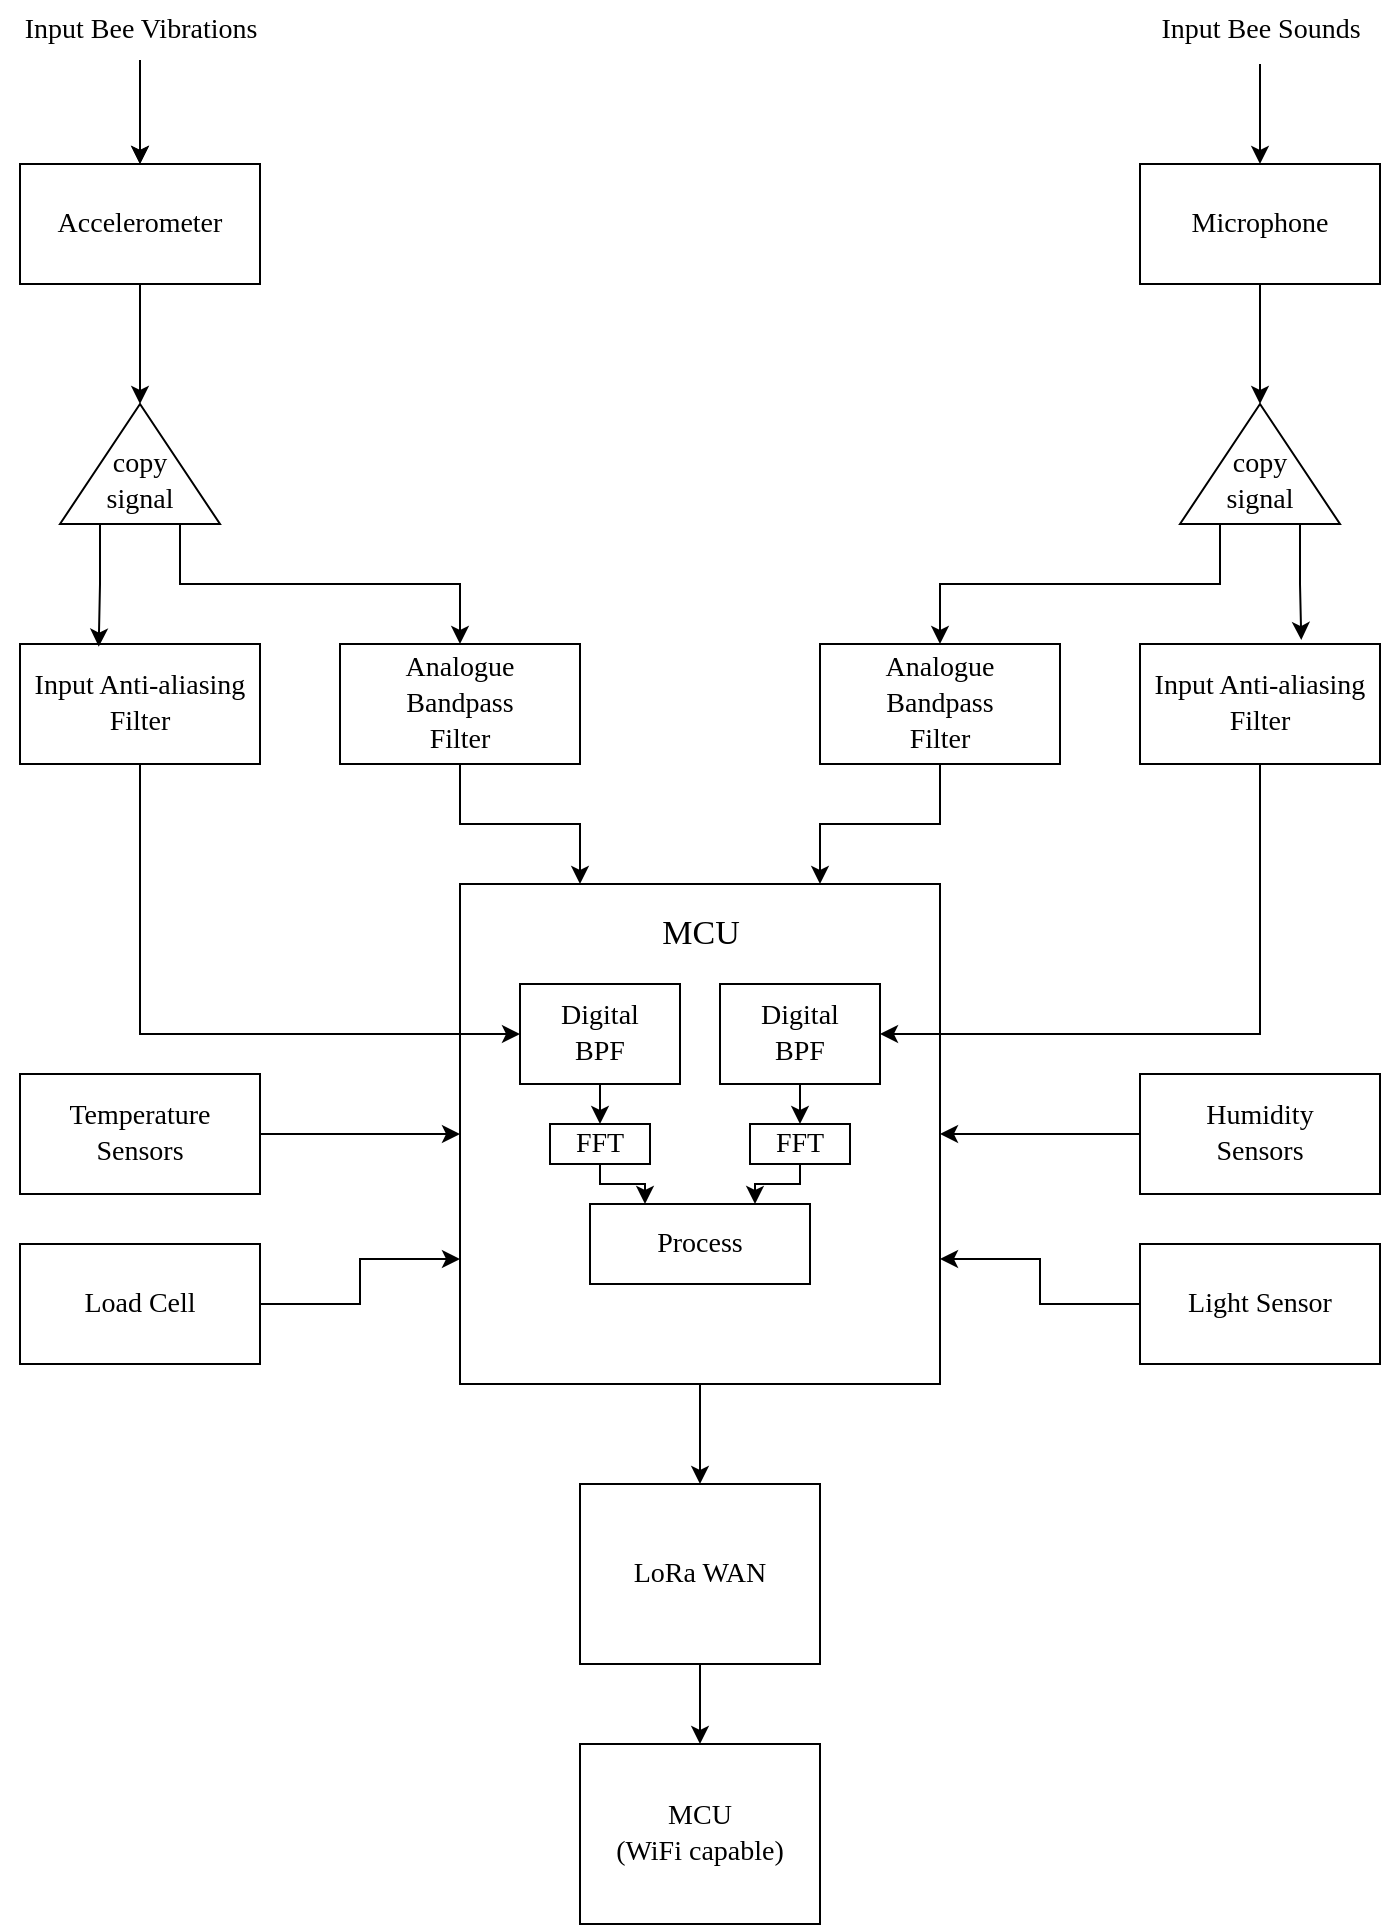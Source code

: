 <mxfile version="24.8.3">
  <diagram name="Page-1" id="J5Gu24UwoeY6La4aaxYZ">
    <mxGraphModel dx="2066" dy="1149" grid="1" gridSize="10" guides="1" tooltips="1" connect="1" arrows="1" fold="1" page="1" pageScale="1" pageWidth="827" pageHeight="1169" math="0" shadow="0">
      <root>
        <mxCell id="0" />
        <mxCell id="1" parent="0" />
        <mxCell id="m8KTcozJZx5YmvmLpE-X-16" style="edgeStyle=orthogonalEdgeStyle;rounded=0;orthogonalLoop=1;jettySize=auto;html=1;exitX=0.5;exitY=1;exitDx=0;exitDy=0;entryX=1;entryY=0.5;entryDx=0;entryDy=0;" edge="1" parent="1" source="m8KTcozJZx5YmvmLpE-X-2" target="m8KTcozJZx5YmvmLpE-X-4">
          <mxGeometry relative="1" as="geometry" />
        </mxCell>
        <mxCell id="m8KTcozJZx5YmvmLpE-X-2" value="&lt;font style=&quot;font-size: 14px;&quot; face=&quot;Times New Roman&quot;&gt;Accelerometer&lt;/font&gt;" style="whiteSpace=wrap;html=1;" vertex="1" parent="1">
          <mxGeometry x="80" y="160" width="120" height="60" as="geometry" />
        </mxCell>
        <mxCell id="m8KTcozJZx5YmvmLpE-X-17" style="edgeStyle=orthogonalEdgeStyle;rounded=0;orthogonalLoop=1;jettySize=auto;html=1;exitX=0.5;exitY=1;exitDx=0;exitDy=0;entryX=1;entryY=0.5;entryDx=0;entryDy=0;" edge="1" parent="1" source="m8KTcozJZx5YmvmLpE-X-3" target="m8KTcozJZx5YmvmLpE-X-5">
          <mxGeometry relative="1" as="geometry" />
        </mxCell>
        <mxCell id="m8KTcozJZx5YmvmLpE-X-3" value="&lt;font style=&quot;font-size: 14px;&quot; face=&quot;Times New Roman&quot;&gt;Microphone&lt;/font&gt;" style="whiteSpace=wrap;html=1;" vertex="1" parent="1">
          <mxGeometry x="640" y="160" width="120" height="60" as="geometry" />
        </mxCell>
        <mxCell id="m8KTcozJZx5YmvmLpE-X-21" style="edgeStyle=orthogonalEdgeStyle;rounded=0;orthogonalLoop=1;jettySize=auto;html=1;exitX=0;exitY=0.75;exitDx=0;exitDy=0;entryX=0.5;entryY=0;entryDx=0;entryDy=0;" edge="1" parent="1" source="m8KTcozJZx5YmvmLpE-X-4" target="m8KTcozJZx5YmvmLpE-X-9">
          <mxGeometry relative="1" as="geometry" />
        </mxCell>
        <mxCell id="m8KTcozJZx5YmvmLpE-X-4" value="&lt;div style=&quot;font-size: 14px;&quot;&gt;&lt;font style=&quot;font-size: 14px;&quot; face=&quot;Times New Roman&quot;&gt;&lt;br&gt;&lt;/font&gt;&lt;/div&gt;&lt;font style=&quot;font-size: 14px;&quot; face=&quot;jL03fJ3ng_61RlQcbXrk&quot;&gt;copy&lt;/font&gt;&lt;div style=&quot;font-size: 14px;&quot;&gt;&lt;font style=&quot;font-size: 14px;&quot; face=&quot;jL03fJ3ng_61RlQcbXrk&quot;&gt;signal&lt;/font&gt;&lt;/div&gt;" style="triangle;whiteSpace=wrap;html=1;direction=north;" vertex="1" parent="1">
          <mxGeometry x="100" y="280" width="80" height="60" as="geometry" />
        </mxCell>
        <mxCell id="m8KTcozJZx5YmvmLpE-X-19" style="edgeStyle=orthogonalEdgeStyle;rounded=0;orthogonalLoop=1;jettySize=auto;html=1;exitX=0;exitY=0.25;exitDx=0;exitDy=0;entryX=0.5;entryY=0;entryDx=0;entryDy=0;" edge="1" parent="1" source="m8KTcozJZx5YmvmLpE-X-5" target="m8KTcozJZx5YmvmLpE-X-10">
          <mxGeometry relative="1" as="geometry">
            <mxPoint x="680" y="360" as="targetPoint" />
          </mxGeometry>
        </mxCell>
        <mxCell id="m8KTcozJZx5YmvmLpE-X-5" value="&lt;div style=&quot;font-size: 14px;&quot;&gt;&lt;font style=&quot;font-size: 14px;&quot; face=&quot;Times New Roman&quot;&gt;&lt;br&gt;&lt;/font&gt;&lt;/div&gt;&lt;font style=&quot;font-size: 14px;&quot; face=&quot;XyUmuy1aIp9oYJ9tW8Yz&quot;&gt;copy&lt;/font&gt;&lt;div style=&quot;font-size: 14px;&quot;&gt;&lt;font style=&quot;font-size: 14px;&quot; face=&quot;XyUmuy1aIp9oYJ9tW8Yz&quot;&gt;signal&lt;/font&gt;&lt;/div&gt;" style="triangle;whiteSpace=wrap;html=1;direction=north;" vertex="1" parent="1">
          <mxGeometry x="660" y="280" width="80" height="60" as="geometry" />
        </mxCell>
        <mxCell id="m8KTcozJZx5YmvmLpE-X-6" value="&lt;font style=&quot;font-size: 14px;&quot; face=&quot;Times New Roman&quot;&gt;Input Anti-aliasing&lt;/font&gt;&lt;div style=&quot;font-size: 14px;&quot;&gt;&lt;font style=&quot;font-size: 14px;&quot; face=&quot;lTDGk1eCLMmDKs5mCiXz&quot;&gt;Filter&lt;/font&gt;&lt;/div&gt;" style="whiteSpace=wrap;html=1;" vertex="1" parent="1">
          <mxGeometry x="80" y="400" width="120" height="60" as="geometry" />
        </mxCell>
        <mxCell id="m8KTcozJZx5YmvmLpE-X-7" value="&lt;font style=&quot;font-size: 14px;&quot; face=&quot;Times New Roman&quot;&gt;Input Anti-aliasing&lt;/font&gt;&lt;div style=&quot;font-size: 14px;&quot;&gt;&lt;font face=&quot;lTDGk1eCLMmDKs5mCiXz&quot;&gt;Filter&lt;/font&gt;&lt;/div&gt;" style="whiteSpace=wrap;html=1;" vertex="1" parent="1">
          <mxGeometry x="640" y="400" width="120" height="60" as="geometry" />
        </mxCell>
        <mxCell id="m8KTcozJZx5YmvmLpE-X-55" style="edgeStyle=orthogonalEdgeStyle;rounded=0;orthogonalLoop=1;jettySize=auto;html=1;exitX=0.5;exitY=1;exitDx=0;exitDy=0;entryX=0.5;entryY=0;entryDx=0;entryDy=0;" edge="1" parent="1" source="m8KTcozJZx5YmvmLpE-X-8" target="m8KTcozJZx5YmvmLpE-X-53">
          <mxGeometry relative="1" as="geometry" />
        </mxCell>
        <mxCell id="m8KTcozJZx5YmvmLpE-X-8" value="" style="whiteSpace=wrap;html=1;" vertex="1" parent="1">
          <mxGeometry x="300" y="520" width="240" height="250" as="geometry" />
        </mxCell>
        <mxCell id="m8KTcozJZx5YmvmLpE-X-43" style="edgeStyle=orthogonalEdgeStyle;rounded=0;orthogonalLoop=1;jettySize=auto;html=1;exitX=0.5;exitY=1;exitDx=0;exitDy=0;entryX=0.25;entryY=0;entryDx=0;entryDy=0;" edge="1" parent="1" source="m8KTcozJZx5YmvmLpE-X-9" target="m8KTcozJZx5YmvmLpE-X-8">
          <mxGeometry relative="1" as="geometry" />
        </mxCell>
        <mxCell id="m8KTcozJZx5YmvmLpE-X-9" value="&lt;font style=&quot;font-size: 14px;&quot; face=&quot;Times New Roman&quot;&gt;Analogue&lt;/font&gt;&lt;div style=&quot;font-size: 14px;&quot;&gt;&lt;font face=&quot;Times New Roman&quot;&gt;Bandpass&lt;/font&gt;&lt;/div&gt;&lt;div style=&quot;font-size: 14px;&quot;&gt;&lt;font face=&quot;Times New Roman&quot;&gt;Filter&lt;/font&gt;&lt;/div&gt;" style="whiteSpace=wrap;html=1;" vertex="1" parent="1">
          <mxGeometry x="240" y="400" width="120" height="60" as="geometry" />
        </mxCell>
        <mxCell id="m8KTcozJZx5YmvmLpE-X-44" style="edgeStyle=orthogonalEdgeStyle;rounded=0;orthogonalLoop=1;jettySize=auto;html=1;exitX=0.5;exitY=1;exitDx=0;exitDy=0;entryX=0.75;entryY=0;entryDx=0;entryDy=0;" edge="1" parent="1" source="m8KTcozJZx5YmvmLpE-X-10" target="m8KTcozJZx5YmvmLpE-X-8">
          <mxGeometry relative="1" as="geometry" />
        </mxCell>
        <mxCell id="m8KTcozJZx5YmvmLpE-X-10" value="&lt;font style=&quot;font-size: 14px;&quot; face=&quot;Times New Roman&quot;&gt;Analogue&lt;/font&gt;&lt;div style=&quot;font-size: 14px;&quot;&gt;&lt;font style=&quot;font-size: 14px;&quot; face=&quot;Times New Roman&quot;&gt;Bandpass&lt;/font&gt;&lt;/div&gt;&lt;div style=&quot;font-size: 14px;&quot;&gt;&lt;font style=&quot;font-size: 14px;&quot; face=&quot;Times New Roman&quot;&gt;Filter&lt;/font&gt;&lt;/div&gt;" style="whiteSpace=wrap;html=1;" vertex="1" parent="1">
          <mxGeometry x="480" y="400" width="120" height="60" as="geometry" />
        </mxCell>
        <mxCell id="m8KTcozJZx5YmvmLpE-X-14" value="" style="edgeStyle=orthogonalEdgeStyle;rounded=0;orthogonalLoop=1;jettySize=auto;html=1;" edge="1" parent="1" source="m8KTcozJZx5YmvmLpE-X-11" target="m8KTcozJZx5YmvmLpE-X-2">
          <mxGeometry relative="1" as="geometry" />
        </mxCell>
        <mxCell id="m8KTcozJZx5YmvmLpE-X-11" value="&lt;font style=&quot;font-size: 14px;&quot; face=&quot;Times New Roman&quot;&gt;Input Bee Vibrations&lt;/font&gt;" style="text;html=1;align=center;verticalAlign=middle;resizable=0;points=[];autosize=1;strokeColor=none;fillColor=none;" vertex="1" parent="1">
          <mxGeometry x="70" y="78" width="140" height="30" as="geometry" />
        </mxCell>
        <mxCell id="m8KTcozJZx5YmvmLpE-X-12" value="&lt;font style=&quot;font-size: 14px;&quot; face=&quot;Times New Roman&quot;&gt;Input Bee Sounds&lt;/font&gt;" style="text;html=1;align=center;verticalAlign=middle;resizable=0;points=[];autosize=1;strokeColor=none;fillColor=none;" vertex="1" parent="1">
          <mxGeometry x="640" y="78" width="120" height="30" as="geometry" />
        </mxCell>
        <mxCell id="m8KTcozJZx5YmvmLpE-X-13" value="" style="endArrow=classic;html=1;rounded=0;entryX=0.5;entryY=0;entryDx=0;entryDy=0;" edge="1" parent="1" target="m8KTcozJZx5YmvmLpE-X-2">
          <mxGeometry width="50" height="50" relative="1" as="geometry">
            <mxPoint x="140" y="120" as="sourcePoint" />
            <mxPoint x="560" y="560" as="targetPoint" />
          </mxGeometry>
        </mxCell>
        <mxCell id="m8KTcozJZx5YmvmLpE-X-15" value="" style="endArrow=classic;html=1;rounded=0;entryX=0.5;entryY=0;entryDx=0;entryDy=0;exitX=0.5;exitY=1.067;exitDx=0;exitDy=0;exitPerimeter=0;" edge="1" parent="1" source="m8KTcozJZx5YmvmLpE-X-12" target="m8KTcozJZx5YmvmLpE-X-3">
          <mxGeometry width="50" height="50" relative="1" as="geometry">
            <mxPoint x="510" y="610" as="sourcePoint" />
            <mxPoint x="560" y="560" as="targetPoint" />
          </mxGeometry>
        </mxCell>
        <mxCell id="m8KTcozJZx5YmvmLpE-X-18" style="edgeStyle=orthogonalEdgeStyle;rounded=0;orthogonalLoop=1;jettySize=auto;html=1;exitX=0;exitY=0.75;exitDx=0;exitDy=0;entryX=0.672;entryY=-0.033;entryDx=0;entryDy=0;entryPerimeter=0;" edge="1" parent="1" source="m8KTcozJZx5YmvmLpE-X-5" target="m8KTcozJZx5YmvmLpE-X-7">
          <mxGeometry relative="1" as="geometry" />
        </mxCell>
        <mxCell id="m8KTcozJZx5YmvmLpE-X-20" style="edgeStyle=orthogonalEdgeStyle;rounded=0;orthogonalLoop=1;jettySize=auto;html=1;exitX=0;exitY=0.25;exitDx=0;exitDy=0;entryX=0.328;entryY=0.022;entryDx=0;entryDy=0;entryPerimeter=0;" edge="1" parent="1" source="m8KTcozJZx5YmvmLpE-X-4" target="m8KTcozJZx5YmvmLpE-X-6">
          <mxGeometry relative="1" as="geometry" />
        </mxCell>
        <mxCell id="m8KTcozJZx5YmvmLpE-X-36" style="edgeStyle=orthogonalEdgeStyle;rounded=0;orthogonalLoop=1;jettySize=auto;html=1;exitX=0.5;exitY=1;exitDx=0;exitDy=0;entryX=0.5;entryY=0;entryDx=0;entryDy=0;" edge="1" parent="1" source="m8KTcozJZx5YmvmLpE-X-22" target="m8KTcozJZx5YmvmLpE-X-24">
          <mxGeometry relative="1" as="geometry" />
        </mxCell>
        <mxCell id="m8KTcozJZx5YmvmLpE-X-22" value="&lt;font style=&quot;font-size: 14px;&quot; face=&quot;Times New Roman&quot;&gt;Digital&lt;/font&gt;&lt;div style=&quot;font-size: 14px;&quot;&gt;&lt;font style=&quot;font-size: 14px;&quot; face=&quot;cwAcvNJ4TQ48M1AqgvH9&quot;&gt;BPF&lt;/font&gt;&lt;/div&gt;" style="whiteSpace=wrap;html=1;" vertex="1" parent="1">
          <mxGeometry x="330" y="570" width="80" height="50" as="geometry" />
        </mxCell>
        <mxCell id="m8KTcozJZx5YmvmLpE-X-37" style="edgeStyle=orthogonalEdgeStyle;rounded=0;orthogonalLoop=1;jettySize=auto;html=1;exitX=0.5;exitY=1;exitDx=0;exitDy=0;entryX=0.5;entryY=0;entryDx=0;entryDy=0;" edge="1" parent="1" source="m8KTcozJZx5YmvmLpE-X-23" target="m8KTcozJZx5YmvmLpE-X-25">
          <mxGeometry relative="1" as="geometry" />
        </mxCell>
        <mxCell id="m8KTcozJZx5YmvmLpE-X-23" value="&lt;font style=&quot;font-size: 14px;&quot; face=&quot;Times New Roman&quot;&gt;Digital&lt;/font&gt;&lt;div style=&quot;font-size: 14px;&quot;&gt;&lt;font style=&quot;font-size: 14px;&quot; face=&quot;dWgHkMYXXi90JTZZvwNM&quot;&gt;BPF&lt;/font&gt;&lt;/div&gt;" style="whiteSpace=wrap;html=1;" vertex="1" parent="1">
          <mxGeometry x="430" y="570" width="80" height="50" as="geometry" />
        </mxCell>
        <mxCell id="m8KTcozJZx5YmvmLpE-X-46" style="edgeStyle=orthogonalEdgeStyle;rounded=0;orthogonalLoop=1;jettySize=auto;html=1;exitX=0.5;exitY=1;exitDx=0;exitDy=0;entryX=0.25;entryY=0;entryDx=0;entryDy=0;" edge="1" parent="1" source="m8KTcozJZx5YmvmLpE-X-24" target="m8KTcozJZx5YmvmLpE-X-27">
          <mxGeometry relative="1" as="geometry">
            <Array as="points">
              <mxPoint x="370" y="670" />
              <mxPoint x="393" y="670" />
            </Array>
          </mxGeometry>
        </mxCell>
        <mxCell id="m8KTcozJZx5YmvmLpE-X-24" value="&lt;font style=&quot;font-size: 14px;&quot; face=&quot;Times New Roman&quot;&gt;FFT&lt;/font&gt;" style="whiteSpace=wrap;html=1;" vertex="1" parent="1">
          <mxGeometry x="345" y="640" width="50" height="20" as="geometry" />
        </mxCell>
        <mxCell id="m8KTcozJZx5YmvmLpE-X-47" style="edgeStyle=orthogonalEdgeStyle;rounded=0;orthogonalLoop=1;jettySize=auto;html=1;exitX=0.5;exitY=1;exitDx=0;exitDy=0;entryX=0.75;entryY=0;entryDx=0;entryDy=0;" edge="1" parent="1" source="m8KTcozJZx5YmvmLpE-X-25" target="m8KTcozJZx5YmvmLpE-X-27">
          <mxGeometry relative="1" as="geometry">
            <Array as="points">
              <mxPoint x="470" y="670" />
              <mxPoint x="448" y="670" />
            </Array>
          </mxGeometry>
        </mxCell>
        <mxCell id="m8KTcozJZx5YmvmLpE-X-25" value="&lt;font style=&quot;font-size: 14px;&quot; face=&quot;Times New Roman&quot;&gt;FFT&lt;/font&gt;" style="whiteSpace=wrap;html=1;" vertex="1" parent="1">
          <mxGeometry x="445" y="640" width="50" height="20" as="geometry" />
        </mxCell>
        <mxCell id="m8KTcozJZx5YmvmLpE-X-27" value="&lt;font style=&quot;font-size: 14px;&quot; face=&quot;Times New Roman&quot;&gt;Process&lt;/font&gt;" style="whiteSpace=wrap;html=1;" vertex="1" parent="1">
          <mxGeometry x="365" y="680" width="110" height="40" as="geometry" />
        </mxCell>
        <mxCell id="m8KTcozJZx5YmvmLpE-X-30" style="edgeStyle=orthogonalEdgeStyle;rounded=0;orthogonalLoop=1;jettySize=auto;html=1;exitX=0.5;exitY=1;exitDx=0;exitDy=0;entryX=0;entryY=0.5;entryDx=0;entryDy=0;" edge="1" parent="1" source="m8KTcozJZx5YmvmLpE-X-6" target="m8KTcozJZx5YmvmLpE-X-22">
          <mxGeometry relative="1" as="geometry" />
        </mxCell>
        <mxCell id="m8KTcozJZx5YmvmLpE-X-31" style="edgeStyle=orthogonalEdgeStyle;rounded=0;orthogonalLoop=1;jettySize=auto;html=1;exitX=0.5;exitY=1;exitDx=0;exitDy=0;entryX=1;entryY=0.5;entryDx=0;entryDy=0;" edge="1" parent="1" source="m8KTcozJZx5YmvmLpE-X-7" target="m8KTcozJZx5YmvmLpE-X-23">
          <mxGeometry relative="1" as="geometry" />
        </mxCell>
        <mxCell id="m8KTcozJZx5YmvmLpE-X-41" value="&lt;font style=&quot;font-size: 17px;&quot; face=&quot;Times New Roman&quot;&gt;MCU&lt;/font&gt;" style="text;html=1;align=center;verticalAlign=middle;resizable=0;points=[];autosize=1;strokeColor=none;fillColor=none;" vertex="1" parent="1">
          <mxGeometry x="390" y="530" width="60" height="30" as="geometry" />
        </mxCell>
        <mxCell id="m8KTcozJZx5YmvmLpE-X-52" style="edgeStyle=orthogonalEdgeStyle;rounded=0;orthogonalLoop=1;jettySize=auto;html=1;exitX=1;exitY=0.5;exitDx=0;exitDy=0;entryX=0;entryY=0.5;entryDx=0;entryDy=0;" edge="1" parent="1" source="m8KTcozJZx5YmvmLpE-X-48" target="m8KTcozJZx5YmvmLpE-X-8">
          <mxGeometry relative="1" as="geometry" />
        </mxCell>
        <mxCell id="m8KTcozJZx5YmvmLpE-X-48" value="&lt;font style=&quot;font-size: 14px;&quot; face=&quot;Times New Roman&quot;&gt;Temperature&lt;/font&gt;&lt;div style=&quot;font-size: 14px;&quot;&gt;&lt;font style=&quot;font-size: 14px;&quot; face=&quot;aMQIDSs4MO4cSh3Q_YIG&quot;&gt;Sensors&lt;/font&gt;&lt;/div&gt;" style="whiteSpace=wrap;html=1;" vertex="1" parent="1">
          <mxGeometry x="80" y="615" width="120" height="60" as="geometry" />
        </mxCell>
        <mxCell id="m8KTcozJZx5YmvmLpE-X-51" style="edgeStyle=orthogonalEdgeStyle;rounded=0;orthogonalLoop=1;jettySize=auto;html=1;exitX=0;exitY=0.5;exitDx=0;exitDy=0;entryX=1;entryY=0.5;entryDx=0;entryDy=0;" edge="1" parent="1" source="m8KTcozJZx5YmvmLpE-X-49" target="m8KTcozJZx5YmvmLpE-X-8">
          <mxGeometry relative="1" as="geometry" />
        </mxCell>
        <mxCell id="m8KTcozJZx5YmvmLpE-X-49" value="&lt;font face=&quot;Times New Roman&quot;&gt;&lt;span style=&quot;font-size: 14px;&quot;&gt;Humidity&lt;/span&gt;&lt;/font&gt;&lt;br&gt;&lt;div style=&quot;font-size: 14px;&quot;&gt;&lt;font style=&quot;font-size: 14px;&quot; face=&quot;Times New Roman&quot;&gt;Sensors&lt;/font&gt;&lt;/div&gt;" style="whiteSpace=wrap;html=1;" vertex="1" parent="1">
          <mxGeometry x="640" y="615" width="120" height="60" as="geometry" />
        </mxCell>
        <mxCell id="m8KTcozJZx5YmvmLpE-X-56" style="edgeStyle=orthogonalEdgeStyle;rounded=0;orthogonalLoop=1;jettySize=auto;html=1;exitX=0.5;exitY=1;exitDx=0;exitDy=0;" edge="1" parent="1" source="m8KTcozJZx5YmvmLpE-X-53" target="m8KTcozJZx5YmvmLpE-X-54">
          <mxGeometry relative="1" as="geometry" />
        </mxCell>
        <mxCell id="m8KTcozJZx5YmvmLpE-X-53" value="&lt;font style=&quot;font-size: 14px;&quot; face=&quot;Times New Roman&quot;&gt;LoRa WAN&lt;/font&gt;" style="whiteSpace=wrap;html=1;" vertex="1" parent="1">
          <mxGeometry x="360" y="820" width="120" height="90" as="geometry" />
        </mxCell>
        <mxCell id="m8KTcozJZx5YmvmLpE-X-54" value="&lt;font style=&quot;font-size: 14px;&quot; face=&quot;Times New Roman&quot;&gt;MCU&lt;/font&gt;&lt;div style=&quot;font-size: 14px;&quot;&gt;&lt;font style=&quot;font-size: 14px;&quot; face=&quot;Times New Roman&quot;&gt;(WiFi capable)&lt;/font&gt;&lt;/div&gt;" style="whiteSpace=wrap;html=1;" vertex="1" parent="1">
          <mxGeometry x="360" y="950" width="120" height="90" as="geometry" />
        </mxCell>
        <mxCell id="m8KTcozJZx5YmvmLpE-X-58" style="edgeStyle=orthogonalEdgeStyle;rounded=0;orthogonalLoop=1;jettySize=auto;html=1;exitX=1;exitY=0.5;exitDx=0;exitDy=0;entryX=0;entryY=0.75;entryDx=0;entryDy=0;" edge="1" parent="1" source="m8KTcozJZx5YmvmLpE-X-57" target="m8KTcozJZx5YmvmLpE-X-8">
          <mxGeometry relative="1" as="geometry" />
        </mxCell>
        <mxCell id="m8KTcozJZx5YmvmLpE-X-57" value="&lt;font style=&quot;font-size: 14px;&quot; face=&quot;Times New Roman&quot;&gt;Load Cell&lt;/font&gt;" style="whiteSpace=wrap;html=1;" vertex="1" parent="1">
          <mxGeometry x="80" y="700" width="120" height="60" as="geometry" />
        </mxCell>
        <mxCell id="m8KTcozJZx5YmvmLpE-X-60" style="edgeStyle=orthogonalEdgeStyle;rounded=0;orthogonalLoop=1;jettySize=auto;html=1;exitX=0;exitY=0.5;exitDx=0;exitDy=0;entryX=1;entryY=0.75;entryDx=0;entryDy=0;" edge="1" parent="1" source="m8KTcozJZx5YmvmLpE-X-59" target="m8KTcozJZx5YmvmLpE-X-8">
          <mxGeometry relative="1" as="geometry" />
        </mxCell>
        <mxCell id="m8KTcozJZx5YmvmLpE-X-59" value="&lt;font style=&quot;font-size: 14px;&quot; face=&quot;Times New Roman&quot;&gt;Light Sensor&lt;/font&gt;" style="whiteSpace=wrap;html=1;" vertex="1" parent="1">
          <mxGeometry x="640" y="700" width="120" height="60" as="geometry" />
        </mxCell>
      </root>
    </mxGraphModel>
  </diagram>
</mxfile>
